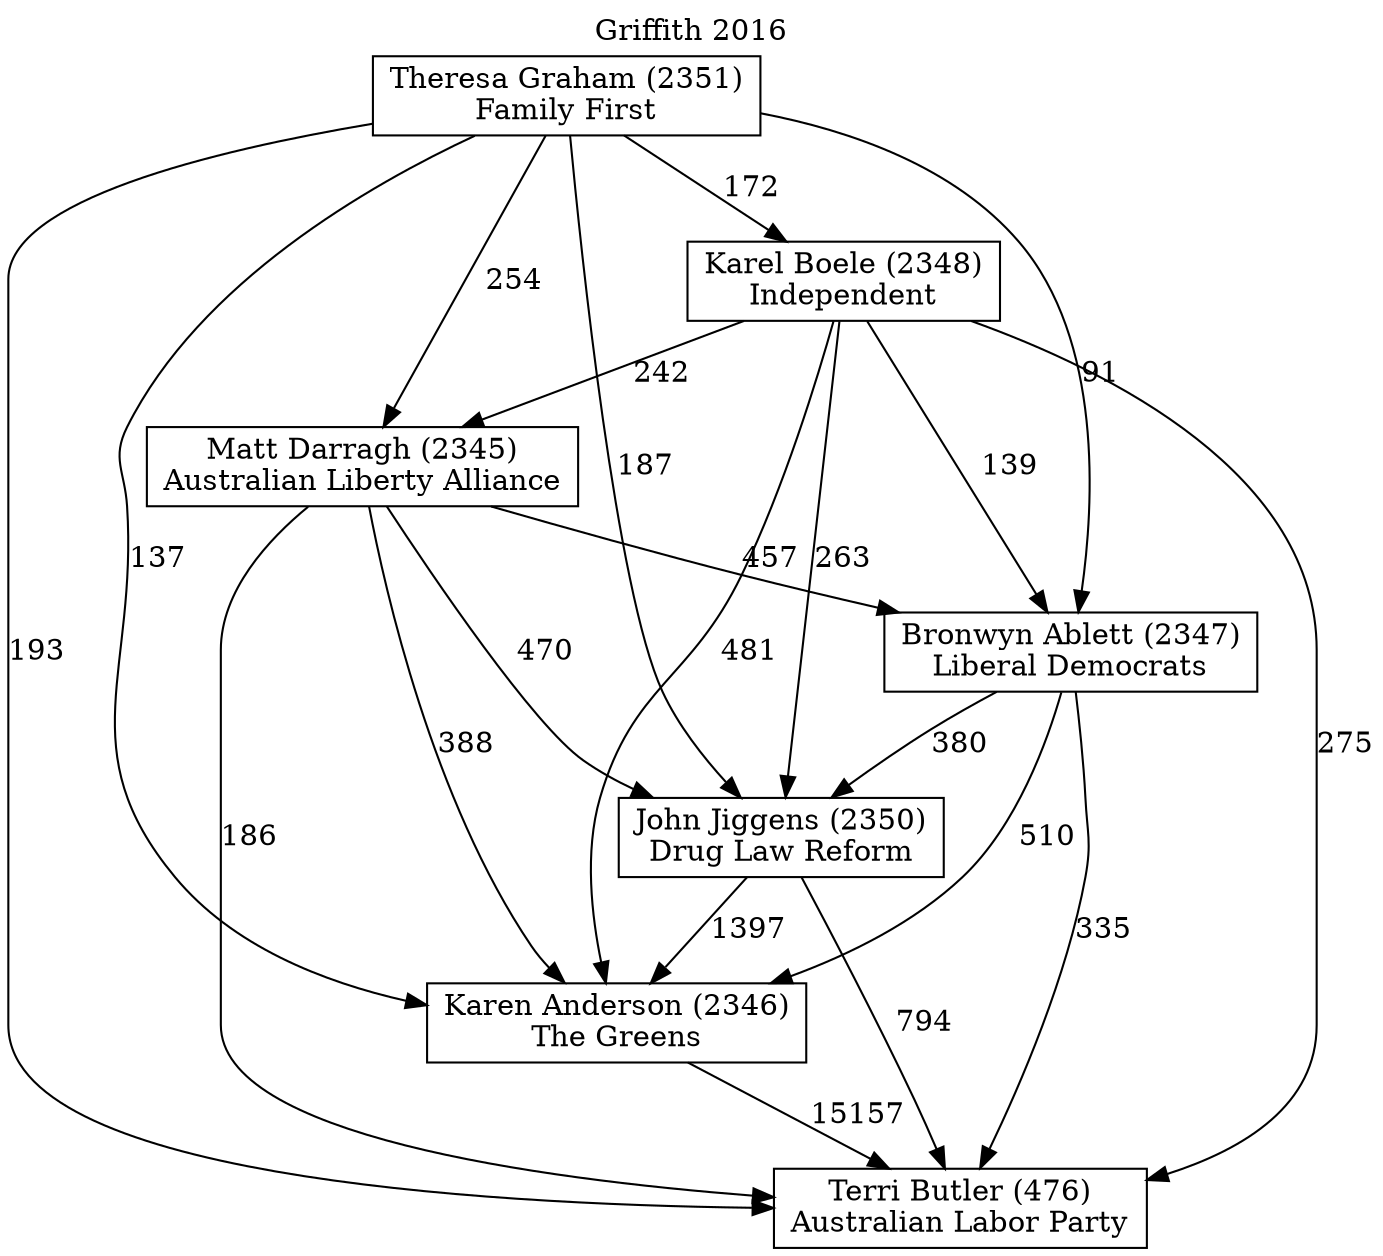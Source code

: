 // House preference flow
digraph "Terri Butler (476)_Griffith_2016" {
	graph [label="Griffith 2016" labelloc=t mclimit=10]
	node [shape=box]
	"Matt Darragh (2345)" [label="Matt Darragh (2345)
Australian Liberty Alliance"]
	"Terri Butler (476)" [label="Terri Butler (476)
Australian Labor Party"]
	"Karen Anderson (2346)" [label="Karen Anderson (2346)
The Greens"]
	"John Jiggens (2350)" [label="John Jiggens (2350)
Drug Law Reform"]
	"Bronwyn Ablett (2347)" [label="Bronwyn Ablett (2347)
Liberal Democrats"]
	"Theresa Graham (2351)" [label="Theresa Graham (2351)
Family First"]
	"Karel Boele (2348)" [label="Karel Boele (2348)
Independent"]
	"Karen Anderson (2346)" -> "Terri Butler (476)" [label=15157]
	"Bronwyn Ablett (2347)" -> "Terri Butler (476)" [label=335]
	"Theresa Graham (2351)" -> "Karel Boele (2348)" [label=172]
	"John Jiggens (2350)" -> "Karen Anderson (2346)" [label=1397]
	"Karel Boele (2348)" -> "John Jiggens (2350)" [label=263]
	"Karel Boele (2348)" -> "Terri Butler (476)" [label=275]
	"Theresa Graham (2351)" -> "Matt Darragh (2345)" [label=254]
	"John Jiggens (2350)" -> "Terri Butler (476)" [label=794]
	"Theresa Graham (2351)" -> "Terri Butler (476)" [label=193]
	"Matt Darragh (2345)" -> "Terri Butler (476)" [label=186]
	"Theresa Graham (2351)" -> "Karen Anderson (2346)" [label=137]
	"Matt Darragh (2345)" -> "John Jiggens (2350)" [label=470]
	"Karel Boele (2348)" -> "Matt Darragh (2345)" [label=242]
	"Matt Darragh (2345)" -> "Karen Anderson (2346)" [label=388]
	"Karel Boele (2348)" -> "Bronwyn Ablett (2347)" [label=139]
	"Karel Boele (2348)" -> "Karen Anderson (2346)" [label=481]
	"Bronwyn Ablett (2347)" -> "John Jiggens (2350)" [label=380]
	"Bronwyn Ablett (2347)" -> "Karen Anderson (2346)" [label=510]
	"Theresa Graham (2351)" -> "Bronwyn Ablett (2347)" [label=91]
	"Matt Darragh (2345)" -> "Bronwyn Ablett (2347)" [label=457]
	"Theresa Graham (2351)" -> "John Jiggens (2350)" [label=187]
}
